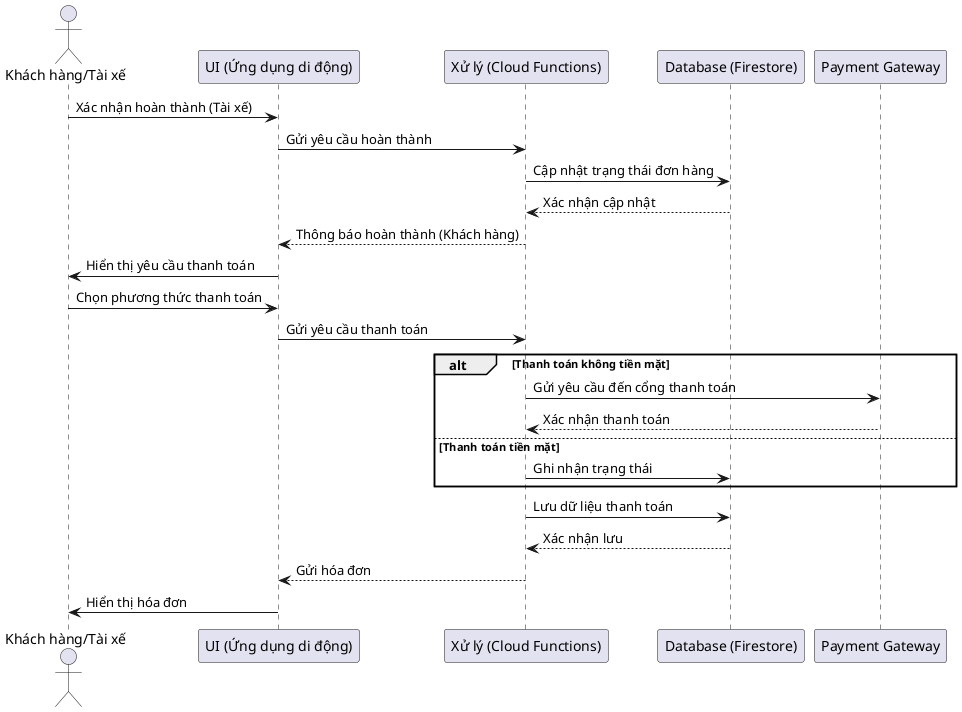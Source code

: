 @startuml Pay-Sequence
actor "Khách hàng/Tài xế" as User
participant "UI (Ứng dụng di động)" as UI
participant "Xử lý (Cloud Functions)" as Backend
participant "Database (Firestore)" as DB

User -> UI : Xác nhận hoàn thành (Tài xế)
UI -> Backend : Gửi yêu cầu hoàn thành
Backend -> DB : Cập nhật trạng thái đơn hàng
DB --> Backend : Xác nhận cập nhật
Backend --> UI : Thông báo hoàn thành (Khách hàng)
UI -> User : Hiển thị yêu cầu thanh toán

User -> UI : Chọn phương thức thanh toán
UI -> Backend : Gửi yêu cầu thanh toán

alt Thanh toán không tiền mặt
    Backend -> "Payment Gateway" : Gửi yêu cầu đến cổng thanh toán
    "Payment Gateway" --> Backend : Xác nhận thanh toán
else Thanh toán tiền mặt
    Backend -> DB : Ghi nhận trạng thái
end

Backend -> DB : Lưu dữ liệu thanh toán
DB --> Backend : Xác nhận lưu
Backend --> UI : Gửi hóa đơn
UI -> User : Hiển thị hóa đơn
@enduml
